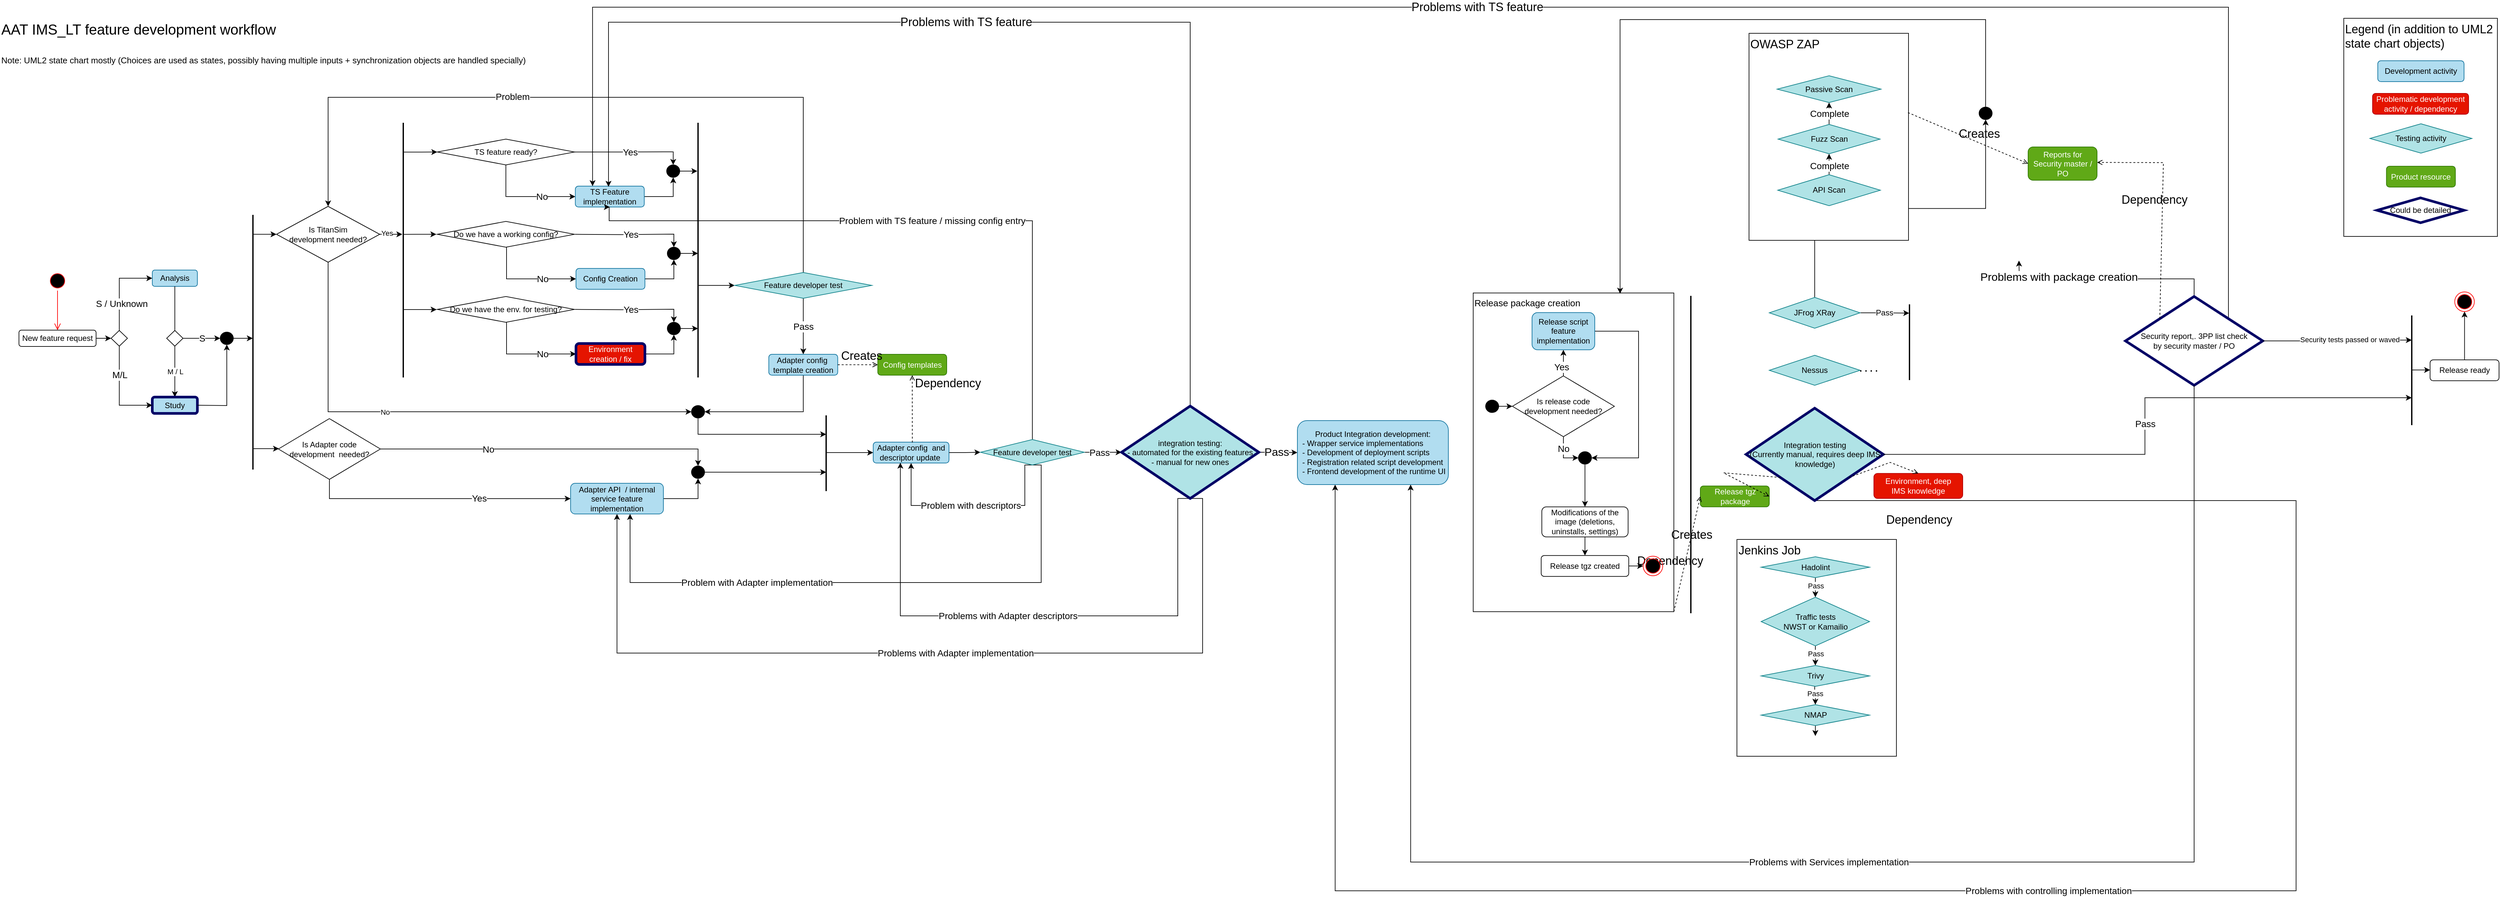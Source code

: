 <mxfile version="20.2.8" type="github">
  <diagram id="aZY60tM9DSrwA8k7-rqM" name="Page-1">
    <mxGraphModel dx="4088" dy="2283" grid="0" gridSize="10" guides="1" tooltips="1" connect="1" arrows="1" fold="1" page="1" pageScale="1" pageWidth="4681" pageHeight="3300" math="0" shadow="0">
      <root>
        <mxCell id="0" />
        <mxCell id="1" parent="0" />
        <mxCell id="3RkTKKcLDA4Z_BozuSQC-1" value="" style="ellipse;html=1;shape=startState;fillColor=#000000;strokeColor=#ff0000;" vertex="1" parent="1">
          <mxGeometry x="135" y="432" width="30" height="30" as="geometry" />
        </mxCell>
        <mxCell id="3RkTKKcLDA4Z_BozuSQC-2" value="" style="edgeStyle=orthogonalEdgeStyle;html=1;verticalAlign=bottom;endArrow=open;endSize=8;strokeColor=#ff0000;rounded=0;entryX=0.5;entryY=0;entryDx=0;entryDy=0;" edge="1" parent="1" source="3RkTKKcLDA4Z_BozuSQC-1" target="3RkTKKcLDA4Z_BozuSQC-4">
          <mxGeometry relative="1" as="geometry">
            <mxPoint x="172" y="540" as="targetPoint" />
          </mxGeometry>
        </mxCell>
        <mxCell id="3RkTKKcLDA4Z_BozuSQC-3" style="edgeStyle=orthogonalEdgeStyle;rounded=0;orthogonalLoop=1;jettySize=auto;html=1;exitX=1;exitY=0.5;exitDx=0;exitDy=0;entryX=0;entryY=0.5;entryDx=0;entryDy=0;" edge="1" parent="1" source="3RkTKKcLDA4Z_BozuSQC-4" target="3RkTKKcLDA4Z_BozuSQC-12">
          <mxGeometry relative="1" as="geometry" />
        </mxCell>
        <mxCell id="3RkTKKcLDA4Z_BozuSQC-4" value="New feature request" style="rounded=1;whiteSpace=wrap;html=1;" vertex="1" parent="1">
          <mxGeometry x="91" y="522.5" width="118" height="25" as="geometry" />
        </mxCell>
        <mxCell id="3RkTKKcLDA4Z_BozuSQC-5" value="M / L" style="edgeStyle=orthogonalEdgeStyle;rounded=0;orthogonalLoop=1;jettySize=auto;html=1;exitX=0.5;exitY=1;exitDx=0;exitDy=0;entryX=0.5;entryY=0;entryDx=0;entryDy=0;startArrow=none;" edge="1" parent="1" source="3RkTKKcLDA4Z_BozuSQC-149" target="3RkTKKcLDA4Z_BozuSQC-7">
          <mxGeometry relative="1" as="geometry" />
        </mxCell>
        <mxCell id="3RkTKKcLDA4Z_BozuSQC-6" value="Analysis" style="rounded=1;whiteSpace=wrap;html=1;fillColor=#b1ddf0;strokeColor=#10739e;" vertex="1" parent="1">
          <mxGeometry x="295" y="430.5" width="69" height="25" as="geometry" />
        </mxCell>
        <mxCell id="3RkTKKcLDA4Z_BozuSQC-7" value="Study" style="rounded=1;whiteSpace=wrap;html=1;fillColor=#b1ddf0;strokeColor=#000066;strokeWidth=4;" vertex="1" parent="1">
          <mxGeometry x="295" y="625" width="69" height="25" as="geometry" />
        </mxCell>
        <mxCell id="3RkTKKcLDA4Z_BozuSQC-8" style="edgeStyle=orthogonalEdgeStyle;rounded=0;orthogonalLoop=1;jettySize=auto;html=1;exitX=0.5;exitY=0;exitDx=0;exitDy=0;entryX=0;entryY=0.5;entryDx=0;entryDy=0;" edge="1" parent="1" source="3RkTKKcLDA4Z_BozuSQC-12" target="3RkTKKcLDA4Z_BozuSQC-6">
          <mxGeometry relative="1" as="geometry" />
        </mxCell>
        <mxCell id="3RkTKKcLDA4Z_BozuSQC-9" value="S / Unknown" style="edgeLabel;html=1;align=center;verticalAlign=middle;resizable=0;points=[];fontSize=14;" vertex="1" connectable="0" parent="3RkTKKcLDA4Z_BozuSQC-8">
          <mxGeometry x="0.109" y="1" relative="1" as="geometry">
            <mxPoint x="4" y="31" as="offset" />
          </mxGeometry>
        </mxCell>
        <mxCell id="3RkTKKcLDA4Z_BozuSQC-10" style="edgeStyle=orthogonalEdgeStyle;rounded=0;orthogonalLoop=1;jettySize=auto;html=1;exitX=0.5;exitY=1;exitDx=0;exitDy=0;entryX=0;entryY=0.5;entryDx=0;entryDy=0;" edge="1" parent="1" source="3RkTKKcLDA4Z_BozuSQC-12" target="3RkTKKcLDA4Z_BozuSQC-7">
          <mxGeometry relative="1" as="geometry" />
        </mxCell>
        <mxCell id="3RkTKKcLDA4Z_BozuSQC-11" value="M/L" style="edgeLabel;html=1;align=center;verticalAlign=middle;resizable=0;points=[];fontSize=14;" vertex="1" connectable="0" parent="3RkTKKcLDA4Z_BozuSQC-10">
          <mxGeometry x="-0.02" y="3" relative="1" as="geometry">
            <mxPoint x="-3" y="-25" as="offset" />
          </mxGeometry>
        </mxCell>
        <mxCell id="3RkTKKcLDA4Z_BozuSQC-12" value="" style="rhombus;whiteSpace=wrap;html=1;" vertex="1" parent="1">
          <mxGeometry x="232" y="523" width="25" height="24" as="geometry" />
        </mxCell>
        <mxCell id="3RkTKKcLDA4Z_BozuSQC-13" value="Yes" style="edgeStyle=orthogonalEdgeStyle;rounded=0;orthogonalLoop=1;jettySize=auto;html=1;exitX=1;exitY=0.5;exitDx=0;exitDy=0;entryX=0.5;entryY=0;entryDx=0;entryDy=0;fontSize=14;" edge="1" parent="1" source="3RkTKKcLDA4Z_BozuSQC-15" target="3RkTKKcLDA4Z_BozuSQC-45">
          <mxGeometry relative="1" as="geometry">
            <mxPoint x="1129" y="248.98" as="targetPoint" />
          </mxGeometry>
        </mxCell>
        <mxCell id="3RkTKKcLDA4Z_BozuSQC-14" value="No" style="edgeStyle=orthogonalEdgeStyle;rounded=0;orthogonalLoop=1;jettySize=auto;html=1;exitX=0.5;exitY=1;exitDx=0;exitDy=0;fontSize=14;entryX=0;entryY=0.5;entryDx=0;entryDy=0;" edge="1" parent="1" source="3RkTKKcLDA4Z_BozuSQC-15" target="3RkTKKcLDA4Z_BozuSQC-19">
          <mxGeometry x="0.333" relative="1" as="geometry">
            <mxPoint x="924" y="297" as="targetPoint" />
            <Array as="points">
              <mxPoint x="836" y="318" />
            </Array>
            <mxPoint as="offset" />
          </mxGeometry>
        </mxCell>
        <mxCell id="3RkTKKcLDA4Z_BozuSQC-15" value="TS feature ready?" style="rhombus;whiteSpace=wrap;html=1;" vertex="1" parent="1">
          <mxGeometry x="731" y="230" width="210" height="39.5" as="geometry" />
        </mxCell>
        <mxCell id="3RkTKKcLDA4Z_BozuSQC-16" style="edgeStyle=orthogonalEdgeStyle;rounded=0;orthogonalLoop=1;jettySize=auto;html=1;exitX=0.5;exitY=0.5;exitDx=0;exitDy=0;exitPerimeter=0;entryX=0;entryY=0.5;entryDx=0;entryDy=0;fontSize=14;" edge="1" parent="1" source="3RkTKKcLDA4Z_BozuSQC-17" target="3RkTKKcLDA4Z_BozuSQC-25">
          <mxGeometry relative="1" as="geometry">
            <Array as="points">
              <mxPoint x="1130" y="454" />
              <mxPoint x="1186" y="454" />
            </Array>
          </mxGeometry>
        </mxCell>
        <mxCell id="3RkTKKcLDA4Z_BozuSQC-17" value="" style="line;strokeWidth=2;direction=south;html=1;fontSize=14;" vertex="1" parent="1">
          <mxGeometry x="1125" y="205" width="10" height="390" as="geometry" />
        </mxCell>
        <mxCell id="3RkTKKcLDA4Z_BozuSQC-18" style="edgeStyle=orthogonalEdgeStyle;rounded=0;orthogonalLoop=1;jettySize=auto;html=1;exitX=1;exitY=0.5;exitDx=0;exitDy=0;entryX=0.5;entryY=1;entryDx=0;entryDy=0;fontSize=14;" edge="1" parent="1" source="3RkTKKcLDA4Z_BozuSQC-19" target="3RkTKKcLDA4Z_BozuSQC-45">
          <mxGeometry relative="1" as="geometry">
            <mxPoint x="1130" y="318.01" as="targetPoint" />
          </mxGeometry>
        </mxCell>
        <mxCell id="3RkTKKcLDA4Z_BozuSQC-19" value="TS Feature implementation" style="rounded=1;whiteSpace=wrap;html=1;fillColor=#b1ddf0;strokeColor=#10739e;" vertex="1" parent="1">
          <mxGeometry x="942.25" y="302" width="105.5" height="32" as="geometry" />
        </mxCell>
        <mxCell id="3RkTKKcLDA4Z_BozuSQC-20" value="Do we have a working config?" style="rhombus;whiteSpace=wrap;html=1;" vertex="1" parent="1">
          <mxGeometry x="731" y="356" width="210" height="39.5" as="geometry" />
        </mxCell>
        <mxCell id="3RkTKKcLDA4Z_BozuSQC-21" value="Do we have the env. for testing?" style="rhombus;whiteSpace=wrap;html=1;" vertex="1" parent="1">
          <mxGeometry x="731" y="471" width="210" height="39.5" as="geometry" />
        </mxCell>
        <mxCell id="3RkTKKcLDA4Z_BozuSQC-22" style="edgeStyle=orthogonalEdgeStyle;rounded=0;orthogonalLoop=1;jettySize=auto;html=1;exitX=0.5;exitY=0;exitDx=0;exitDy=0;fontSize=14;entryX=0.5;entryY=0;entryDx=0;entryDy=0;" edge="1" parent="1" source="3RkTKKcLDA4Z_BozuSQC-25" target="3RkTKKcLDA4Z_BozuSQC-139">
          <mxGeometry relative="1" as="geometry">
            <mxPoint x="563" y="332" as="targetPoint" />
            <Array as="points">
              <mxPoint x="1291" y="166" />
              <mxPoint x="564" y="166" />
            </Array>
          </mxGeometry>
        </mxCell>
        <mxCell id="3RkTKKcLDA4Z_BozuSQC-23" value="Problem" style="edgeLabel;html=1;align=center;verticalAlign=middle;resizable=0;points=[];fontSize=14;" vertex="1" connectable="0" parent="3RkTKKcLDA4Z_BozuSQC-22">
          <mxGeometry x="-0.276" y="2" relative="1" as="geometry">
            <mxPoint x="-293" y="-3" as="offset" />
          </mxGeometry>
        </mxCell>
        <mxCell id="3RkTKKcLDA4Z_BozuSQC-24" value="Pass" style="edgeStyle=orthogonalEdgeStyle;rounded=0;orthogonalLoop=1;jettySize=auto;html=1;exitX=0.5;exitY=1;exitDx=0;exitDy=0;entryX=0.5;entryY=0;entryDx=0;entryDy=0;fontSize=14;" edge="1" parent="1" source="3RkTKKcLDA4Z_BozuSQC-25" target="3RkTKKcLDA4Z_BozuSQC-27">
          <mxGeometry relative="1" as="geometry" />
        </mxCell>
        <mxCell id="3RkTKKcLDA4Z_BozuSQC-25" value="Feature developer test" style="rhombus;whiteSpace=wrap;html=1;fillColor=#b0e3e6;strokeColor=#0e8088;" vertex="1" parent="1">
          <mxGeometry x="1186" y="434.25" width="210" height="39.5" as="geometry" />
        </mxCell>
        <mxCell id="3RkTKKcLDA4Z_BozuSQC-26" style="edgeStyle=orthogonalEdgeStyle;rounded=0;orthogonalLoop=1;jettySize=auto;html=1;exitX=0.5;exitY=1;exitDx=0;exitDy=0;entryX=1;entryY=0.5;entryDx=0;entryDy=0;" edge="1" parent="1" source="3RkTKKcLDA4Z_BozuSQC-27" target="3RkTKKcLDA4Z_BozuSQC-141">
          <mxGeometry relative="1" as="geometry" />
        </mxCell>
        <mxCell id="3RkTKKcLDA4Z_BozuSQC-27" value="Adapter config&amp;nbsp; template creation" style="rounded=1;whiteSpace=wrap;html=1;fillColor=#b1ddf0;strokeColor=#10739e;" vertex="1" parent="1">
          <mxGeometry x="1238.25" y="559.5" width="105.5" height="32" as="geometry" />
        </mxCell>
        <mxCell id="3RkTKKcLDA4Z_BozuSQC-28" value="No" style="edgeStyle=orthogonalEdgeStyle;rounded=0;orthogonalLoop=1;jettySize=auto;html=1;exitX=1;exitY=0.5;exitDx=0;exitDy=0;fontSize=14;entryX=0.5;entryY=0;entryDx=0;entryDy=0;" edge="1" parent="1" source="3RkTKKcLDA4Z_BozuSQC-30" target="3RkTKKcLDA4Z_BozuSQC-61">
          <mxGeometry x="-0.355" relative="1" as="geometry">
            <mxPoint x="1434" y="704" as="targetPoint" />
            <mxPoint as="offset" />
          </mxGeometry>
        </mxCell>
        <mxCell id="3RkTKKcLDA4Z_BozuSQC-29" value="Yes" style="edgeStyle=orthogonalEdgeStyle;rounded=0;orthogonalLoop=1;jettySize=auto;html=1;exitX=0.5;exitY=1;exitDx=0;exitDy=0;entryX=0;entryY=0.5;entryDx=0;entryDy=0;fontSize=14;" edge="1" parent="1" source="3RkTKKcLDA4Z_BozuSQC-30" target="3RkTKKcLDA4Z_BozuSQC-32">
          <mxGeometry x="0.296" y="1" relative="1" as="geometry">
            <Array as="points">
              <mxPoint x="566" y="780" />
            </Array>
            <mxPoint as="offset" />
          </mxGeometry>
        </mxCell>
        <mxCell id="3RkTKKcLDA4Z_BozuSQC-30" value="Is Adapter code&lt;br&gt;development&amp;nbsp;&amp;nbsp;needed?" style="rhombus;whiteSpace=wrap;html=1;" vertex="1" parent="1">
          <mxGeometry x="488" y="658" width="156" height="93" as="geometry" />
        </mxCell>
        <mxCell id="3RkTKKcLDA4Z_BozuSQC-31" style="edgeStyle=orthogonalEdgeStyle;rounded=0;orthogonalLoop=1;jettySize=auto;html=1;exitX=1;exitY=0.5;exitDx=0;exitDy=0;fontSize=14;entryX=0.5;entryY=1;entryDx=0;entryDy=0;" edge="1" parent="1" source="3RkTKKcLDA4Z_BozuSQC-32" target="3RkTKKcLDA4Z_BozuSQC-61">
          <mxGeometry relative="1" as="geometry">
            <mxPoint x="1429" y="780" as="targetPoint" />
          </mxGeometry>
        </mxCell>
        <mxCell id="3RkTKKcLDA4Z_BozuSQC-32" value="Adapter API&amp;nbsp; / internal service feature implementation" style="rounded=1;whiteSpace=wrap;html=1;fillColor=#b1ddf0;strokeColor=#10739e;" vertex="1" parent="1">
          <mxGeometry x="935" y="757" width="142" height="47" as="geometry" />
        </mxCell>
        <mxCell id="3RkTKKcLDA4Z_BozuSQC-33" style="edgeStyle=orthogonalEdgeStyle;rounded=0;orthogonalLoop=1;jettySize=auto;html=1;exitX=0.5;exitY=0.5;exitDx=0;exitDy=0;exitPerimeter=0;entryX=0;entryY=0.5;entryDx=0;entryDy=0;fontSize=14;" edge="1" parent="1" source="3RkTKKcLDA4Z_BozuSQC-34" target="3RkTKKcLDA4Z_BozuSQC-35">
          <mxGeometry relative="1" as="geometry">
            <Array as="points">
              <mxPoint x="1326" y="710" />
            </Array>
          </mxGeometry>
        </mxCell>
        <mxCell id="3RkTKKcLDA4Z_BozuSQC-34" value="" style="line;strokeWidth=2;direction=south;html=1;fontSize=14;" vertex="1" parent="1">
          <mxGeometry x="1318" y="653" width="16" height="116" as="geometry" />
        </mxCell>
        <mxCell id="3RkTKKcLDA4Z_BozuSQC-35" value="Adapter config&amp;nbsp; and descriptor update&amp;nbsp;" style="rounded=1;whiteSpace=wrap;html=1;fillColor=#b1ddf0;strokeColor=#10739e;" vertex="1" parent="1">
          <mxGeometry x="1398" y="694" width="116" height="32" as="geometry" />
        </mxCell>
        <mxCell id="3RkTKKcLDA4Z_BozuSQC-36" style="edgeStyle=orthogonalEdgeStyle;rounded=0;orthogonalLoop=1;jettySize=auto;html=1;entryX=0;entryY=0.5;entryDx=0;entryDy=0;exitX=1;exitY=0.5;exitDx=0;exitDy=0;" edge="1" parent="1" source="3RkTKKcLDA4Z_BozuSQC-35" target="3RkTKKcLDA4Z_BozuSQC-41">
          <mxGeometry relative="1" as="geometry">
            <mxPoint x="1603" y="796.08" as="sourcePoint" />
          </mxGeometry>
        </mxCell>
        <mxCell id="3RkTKKcLDA4Z_BozuSQC-37" value="Pass" style="edgeStyle=orthogonalEdgeStyle;rounded=0;orthogonalLoop=1;jettySize=auto;html=1;exitX=1;exitY=0.5;exitDx=0;exitDy=0;fontSize=14;entryX=0;entryY=0.5;entryDx=0;entryDy=0;" edge="1" parent="1" source="3RkTKKcLDA4Z_BozuSQC-41" target="3RkTKKcLDA4Z_BozuSQC-171">
          <mxGeometry x="-0.207" relative="1" as="geometry">
            <mxPoint x="1824" y="710" as="targetPoint" />
            <mxPoint as="offset" />
          </mxGeometry>
        </mxCell>
        <mxCell id="3RkTKKcLDA4Z_BozuSQC-38" value="Problem with Adapter implementation" style="edgeStyle=orthogonalEdgeStyle;rounded=0;orthogonalLoop=1;jettySize=auto;html=1;exitX=0.5;exitY=1;exitDx=0;exitDy=0;fontSize=14;" edge="1" parent="1" source="3RkTKKcLDA4Z_BozuSQC-41">
          <mxGeometry x="0.356" relative="1" as="geometry">
            <mxPoint x="1026.0" y="804" as="targetPoint" />
            <Array as="points">
              <mxPoint x="1655" y="729" />
              <mxPoint x="1655" y="909" />
              <mxPoint x="1026" y="909" />
            </Array>
            <mxPoint as="offset" />
          </mxGeometry>
        </mxCell>
        <mxCell id="3RkTKKcLDA4Z_BozuSQC-39" value="Problem with TS feature / missing config entry" style="edgeStyle=orthogonalEdgeStyle;rounded=0;orthogonalLoop=1;jettySize=auto;html=1;exitX=0.5;exitY=0;exitDx=0;exitDy=0;fontSize=14;entryX=0.5;entryY=1;entryDx=0;entryDy=0;" edge="1" parent="1" source="3RkTKKcLDA4Z_BozuSQC-41" target="3RkTKKcLDA4Z_BozuSQC-19">
          <mxGeometry x="-0.028" relative="1" as="geometry">
            <mxPoint x="1603" y="690" as="sourcePoint" />
            <mxPoint x="994" y="383" as="targetPoint" />
            <Array as="points">
              <mxPoint x="1641" y="355" />
              <mxPoint x="994" y="355" />
              <mxPoint x="994" y="334" />
            </Array>
            <mxPoint x="-1" as="offset" />
          </mxGeometry>
        </mxCell>
        <mxCell id="3RkTKKcLDA4Z_BozuSQC-40" value="Problem with descriptors" style="edgeStyle=orthogonalEdgeStyle;rounded=0;orthogonalLoop=1;jettySize=auto;html=1;exitX=0.5;exitY=1;exitDx=0;exitDy=0;fontSize=14;entryX=0.5;entryY=1;entryDx=0;entryDy=0;" edge="1" parent="1" source="3RkTKKcLDA4Z_BozuSQC-41" target="3RkTKKcLDA4Z_BozuSQC-35">
          <mxGeometry relative="1" as="geometry">
            <mxPoint x="1421" y="725" as="targetPoint" />
            <Array as="points">
              <mxPoint x="1630" y="729" />
              <mxPoint x="1630" y="791" />
              <mxPoint x="1456" y="791" />
            </Array>
          </mxGeometry>
        </mxCell>
        <mxCell id="3RkTKKcLDA4Z_BozuSQC-41" value="Feature developer test" style="rhombus;whiteSpace=wrap;html=1;fillColor=#b0e3e6;strokeColor=#0e8088;" vertex="1" parent="1">
          <mxGeometry x="1562" y="690" width="159" height="39" as="geometry" />
        </mxCell>
        <mxCell id="3RkTKKcLDA4Z_BozuSQC-42" style="edgeStyle=orthogonalEdgeStyle;rounded=0;orthogonalLoop=1;jettySize=auto;html=1;exitX=1;exitY=0.5;exitDx=0;exitDy=0;entryX=0.354;entryY=0.527;entryDx=0;entryDy=0;entryPerimeter=0;" edge="1" parent="1" source="3RkTKKcLDA4Z_BozuSQC-43">
          <mxGeometry relative="1" as="geometry">
            <mxPoint x="448.73" y="535.06" as="targetPoint" />
            <Array as="points" />
          </mxGeometry>
        </mxCell>
        <mxCell id="3RkTKKcLDA4Z_BozuSQC-43" value="" style="shape=ellipse;html=1;fillColor=strokeColor;fontSize=18;fontColor=#ffffff;" vertex="1" parent="1">
          <mxGeometry x="399" y="525.5" width="20" height="19" as="geometry" />
        </mxCell>
        <mxCell id="3RkTKKcLDA4Z_BozuSQC-44" style="edgeStyle=orthogonalEdgeStyle;rounded=0;orthogonalLoop=1;jettySize=auto;html=1;exitX=1;exitY=0.5;exitDx=0;exitDy=0;fontSize=14;entryX=0.188;entryY=0.608;entryDx=0;entryDy=0;entryPerimeter=0;" edge="1" parent="1" source="3RkTKKcLDA4Z_BozuSQC-45" target="3RkTKKcLDA4Z_BozuSQC-17">
          <mxGeometry relative="1" as="geometry">
            <mxPoint x="1123.5" y="278.833" as="targetPoint" />
          </mxGeometry>
        </mxCell>
        <mxCell id="3RkTKKcLDA4Z_BozuSQC-45" value="" style="shape=ellipse;html=1;fillColor=strokeColor;fontSize=18;fontColor=#ffffff;" vertex="1" parent="1">
          <mxGeometry x="1082" y="269.5" width="20" height="19" as="geometry" />
        </mxCell>
        <mxCell id="3RkTKKcLDA4Z_BozuSQC-46" value="Yes" style="edgeStyle=orthogonalEdgeStyle;rounded=0;orthogonalLoop=1;jettySize=auto;html=1;exitX=1;exitY=0.5;exitDx=0;exitDy=0;entryX=0.5;entryY=0;entryDx=0;entryDy=0;fontSize=14;" edge="1" parent="1" target="3RkTKKcLDA4Z_BozuSQC-51">
          <mxGeometry relative="1" as="geometry">
            <mxPoint x="942" y="375.75" as="sourcePoint" />
            <mxPoint x="1130" y="374.98" as="targetPoint" />
          </mxGeometry>
        </mxCell>
        <mxCell id="3RkTKKcLDA4Z_BozuSQC-47" value="No" style="edgeStyle=orthogonalEdgeStyle;rounded=0;orthogonalLoop=1;jettySize=auto;html=1;exitX=0.5;exitY=1;exitDx=0;exitDy=0;fontSize=14;entryX=0;entryY=0.5;entryDx=0;entryDy=0;" edge="1" parent="1" target="3RkTKKcLDA4Z_BozuSQC-49">
          <mxGeometry x="0.333" relative="1" as="geometry">
            <mxPoint x="837" y="395.5" as="sourcePoint" />
            <mxPoint x="925" y="423" as="targetPoint" />
            <Array as="points">
              <mxPoint x="837" y="444" />
            </Array>
            <mxPoint as="offset" />
          </mxGeometry>
        </mxCell>
        <mxCell id="3RkTKKcLDA4Z_BozuSQC-48" style="edgeStyle=orthogonalEdgeStyle;rounded=0;orthogonalLoop=1;jettySize=auto;html=1;exitX=1;exitY=0.5;exitDx=0;exitDy=0;entryX=0.5;entryY=1;entryDx=0;entryDy=0;fontSize=14;" edge="1" parent="1" source="3RkTKKcLDA4Z_BozuSQC-49" target="3RkTKKcLDA4Z_BozuSQC-51">
          <mxGeometry relative="1" as="geometry">
            <mxPoint x="1131" y="444.01" as="targetPoint" />
          </mxGeometry>
        </mxCell>
        <mxCell id="3RkTKKcLDA4Z_BozuSQC-49" value="Config Creation" style="rounded=1;whiteSpace=wrap;html=1;fillColor=#b1ddf0;strokeColor=#10739e;" vertex="1" parent="1">
          <mxGeometry x="943.25" y="428" width="105.5" height="32" as="geometry" />
        </mxCell>
        <mxCell id="3RkTKKcLDA4Z_BozuSQC-50" style="edgeStyle=orthogonalEdgeStyle;rounded=0;orthogonalLoop=1;jettySize=auto;html=1;exitX=1;exitY=0.5;exitDx=0;exitDy=0;fontSize=14;entryX=0.188;entryY=0.608;entryDx=0;entryDy=0;entryPerimeter=0;" edge="1" parent="1" source="3RkTKKcLDA4Z_BozuSQC-51">
          <mxGeometry relative="1" as="geometry">
            <mxPoint x="1129.92" y="404.32" as="targetPoint" />
          </mxGeometry>
        </mxCell>
        <mxCell id="3RkTKKcLDA4Z_BozuSQC-51" value="" style="shape=ellipse;html=1;fillColor=strokeColor;fontSize=18;fontColor=#ffffff;" vertex="1" parent="1">
          <mxGeometry x="1083" y="395.5" width="20" height="19" as="geometry" />
        </mxCell>
        <mxCell id="3RkTKKcLDA4Z_BozuSQC-52" value="Yes" style="edgeStyle=orthogonalEdgeStyle;rounded=0;orthogonalLoop=1;jettySize=auto;html=1;exitX=1;exitY=0.5;exitDx=0;exitDy=0;entryX=0.5;entryY=0;entryDx=0;entryDy=0;fontSize=14;" edge="1" parent="1" target="3RkTKKcLDA4Z_BozuSQC-57">
          <mxGeometry relative="1" as="geometry">
            <mxPoint x="942" y="490.75" as="sourcePoint" />
            <mxPoint x="1130" y="489.98" as="targetPoint" />
          </mxGeometry>
        </mxCell>
        <mxCell id="3RkTKKcLDA4Z_BozuSQC-53" value="No" style="edgeStyle=orthogonalEdgeStyle;rounded=0;orthogonalLoop=1;jettySize=auto;html=1;exitX=0.5;exitY=1;exitDx=0;exitDy=0;fontSize=14;entryX=0;entryY=0.5;entryDx=0;entryDy=0;" edge="1" parent="1" target="3RkTKKcLDA4Z_BozuSQC-55">
          <mxGeometry x="0.333" relative="1" as="geometry">
            <mxPoint x="837" y="510.5" as="sourcePoint" />
            <mxPoint x="925" y="538" as="targetPoint" />
            <Array as="points">
              <mxPoint x="837" y="559" />
            </Array>
            <mxPoint as="offset" />
          </mxGeometry>
        </mxCell>
        <mxCell id="3RkTKKcLDA4Z_BozuSQC-54" style="edgeStyle=orthogonalEdgeStyle;rounded=0;orthogonalLoop=1;jettySize=auto;html=1;exitX=1;exitY=0.5;exitDx=0;exitDy=0;entryX=0.5;entryY=1;entryDx=0;entryDy=0;fontSize=14;" edge="1" parent="1" source="3RkTKKcLDA4Z_BozuSQC-55" target="3RkTKKcLDA4Z_BozuSQC-57">
          <mxGeometry relative="1" as="geometry">
            <mxPoint x="1131" y="559.01" as="targetPoint" />
          </mxGeometry>
        </mxCell>
        <mxCell id="3RkTKKcLDA4Z_BozuSQC-55" value="Environment creation / fix" style="rounded=1;whiteSpace=wrap;html=1;fillColor=#e51400;fontColor=#ffffff;strokeColor=#000066;strokeWidth=4;" vertex="1" parent="1">
          <mxGeometry x="943.25" y="543" width="105.5" height="32" as="geometry" />
        </mxCell>
        <mxCell id="3RkTKKcLDA4Z_BozuSQC-56" style="edgeStyle=orthogonalEdgeStyle;rounded=0;orthogonalLoop=1;jettySize=auto;html=1;exitX=1;exitY=0.5;exitDx=0;exitDy=0;fontSize=14;entryX=0.188;entryY=0.608;entryDx=0;entryDy=0;entryPerimeter=0;" edge="1" parent="1" source="3RkTKKcLDA4Z_BozuSQC-57">
          <mxGeometry relative="1" as="geometry">
            <mxPoint x="1129.92" y="519.32" as="targetPoint" />
          </mxGeometry>
        </mxCell>
        <mxCell id="3RkTKKcLDA4Z_BozuSQC-57" value="" style="shape=ellipse;html=1;fillColor=strokeColor;fontSize=18;fontColor=#ffffff;" vertex="1" parent="1">
          <mxGeometry x="1083" y="510.5" width="20" height="19" as="geometry" />
        </mxCell>
        <mxCell id="3RkTKKcLDA4Z_BozuSQC-58" value="" style="endArrow=classic;html=1;rounded=0;fontSize=14;exitX=1;exitY=0.5;exitDx=0;exitDy=0;entryX=0.5;entryY=1;entryDx=0;entryDy=0;" edge="1" parent="1" source="3RkTKKcLDA4Z_BozuSQC-7" target="3RkTKKcLDA4Z_BozuSQC-43">
          <mxGeometry width="50" height="50" relative="1" as="geometry">
            <mxPoint x="728" y="577" as="sourcePoint" />
            <mxPoint x="778" y="527" as="targetPoint" />
            <Array as="points">
              <mxPoint x="409" y="638" />
            </Array>
          </mxGeometry>
        </mxCell>
        <mxCell id="3RkTKKcLDA4Z_BozuSQC-59" value="S" style="endArrow=classic;html=1;rounded=0;fontSize=14;exitX=1;exitY=0.5;exitDx=0;exitDy=0;entryX=0;entryY=0.5;entryDx=0;entryDy=0;" edge="1" parent="1" source="3RkTKKcLDA4Z_BozuSQC-149" target="3RkTKKcLDA4Z_BozuSQC-43">
          <mxGeometry width="50" height="50" relative="1" as="geometry">
            <mxPoint x="728" y="577" as="sourcePoint" />
            <mxPoint x="448" y="524" as="targetPoint" />
          </mxGeometry>
        </mxCell>
        <mxCell id="3RkTKKcLDA4Z_BozuSQC-60" style="edgeStyle=orthogonalEdgeStyle;rounded=0;orthogonalLoop=1;jettySize=auto;html=1;exitX=1;exitY=0.5;exitDx=0;exitDy=0;entryX=0.75;entryY=0.5;entryDx=0;entryDy=0;entryPerimeter=0;fontSize=14;" edge="1" parent="1" source="3RkTKKcLDA4Z_BozuSQC-61" target="3RkTKKcLDA4Z_BozuSQC-34">
          <mxGeometry relative="1" as="geometry" />
        </mxCell>
        <mxCell id="3RkTKKcLDA4Z_BozuSQC-61" value="" style="shape=ellipse;html=1;fillColor=strokeColor;fontSize=18;fontColor=#ffffff;" vertex="1" parent="1">
          <mxGeometry x="1120" y="730.5" width="20" height="19" as="geometry" />
        </mxCell>
        <mxCell id="3RkTKKcLDA4Z_BozuSQC-63" value="Release package creation" style="rounded=0;html=1;align=left;horizontal=1;verticalAlign=top;whiteSpace=wrap;fontSize=14;" vertex="1" parent="1">
          <mxGeometry x="2316" y="465.62" width="307" height="488" as="geometry" />
        </mxCell>
        <mxCell id="3RkTKKcLDA4Z_BozuSQC-65" value="Release tgz package" style="rounded=1;whiteSpace=wrap;html=1;fillColor=#60a917;fontColor=#ffffff;strokeColor=#2D7600;" vertex="1" parent="1">
          <mxGeometry x="2663.5" y="761.12" width="105.5" height="32" as="geometry" />
        </mxCell>
        <mxCell id="3RkTKKcLDA4Z_BozuSQC-66" style="edgeStyle=orthogonalEdgeStyle;rounded=0;orthogonalLoop=1;jettySize=auto;html=1;exitX=1;exitY=0.5;exitDx=0;exitDy=0;fontSize=14;entryX=0;entryY=0.5;entryDx=0;entryDy=0;" edge="1" parent="1" source="3RkTKKcLDA4Z_BozuSQC-67" target="3RkTKKcLDA4Z_BozuSQC-144">
          <mxGeometry relative="1" as="geometry">
            <mxPoint x="2364.92" y="813.44" as="targetPoint" />
          </mxGeometry>
        </mxCell>
        <mxCell id="3RkTKKcLDA4Z_BozuSQC-67" value="" style="shape=ellipse;html=1;fillColor=strokeColor;fontSize=18;fontColor=#ffffff;" vertex="1" parent="1">
          <mxGeometry x="2335" y="629.62" width="20" height="19" as="geometry" />
        </mxCell>
        <mxCell id="3RkTKKcLDA4Z_BozuSQC-77" value="Fail" style="edgeStyle=orthogonalEdgeStyle;rounded=0;orthogonalLoop=1;jettySize=auto;html=1;exitX=0.5;exitY=0;exitDx=0;exitDy=0;entryX=0.5;entryY=1;entryDx=0;entryDy=0;" edge="1" parent="1" source="3RkTKKcLDA4Z_BozuSQC-79" target="3RkTKKcLDA4Z_BozuSQC-128">
          <mxGeometry relative="1" as="geometry" />
        </mxCell>
        <mxCell id="3RkTKKcLDA4Z_BozuSQC-78" value="Pass" style="edgeStyle=orthogonalEdgeStyle;rounded=0;orthogonalLoop=1;jettySize=auto;html=1;exitX=1;exitY=0.5;exitDx=0;exitDy=0;entryX=0.116;entryY=0.524;entryDx=0;entryDy=0;entryPerimeter=0;fontSize=12;" edge="1" parent="1" source="3RkTKKcLDA4Z_BozuSQC-79" target="3RkTKKcLDA4Z_BozuSQC-164">
          <mxGeometry relative="1" as="geometry" />
        </mxCell>
        <mxCell id="3RkTKKcLDA4Z_BozuSQC-79" value="JFrog XRay" style="rhombus;whiteSpace=wrap;html=1;fillColor=#b0e3e6;strokeColor=#0e8088;" vertex="1" parent="1">
          <mxGeometry x="2769" y="472.37" width="139" height="47.25" as="geometry" />
        </mxCell>
        <mxCell id="3RkTKKcLDA4Z_BozuSQC-84" value="OWASP ZAP" style="rounded=0;html=1;align=left;horizontal=1;verticalAlign=top;whiteSpace=wrap;fontSize=18;" vertex="1" parent="1">
          <mxGeometry x="2738" y="68" width="244" height="317" as="geometry" />
        </mxCell>
        <mxCell id="3RkTKKcLDA4Z_BozuSQC-87" value="Problems with TS feature" style="edgeStyle=orthogonalEdgeStyle;rounded=0;orthogonalLoop=1;jettySize=auto;html=1;exitX=1;exitY=0;exitDx=0;exitDy=0;entryX=0.25;entryY=0;entryDx=0;entryDy=0;fontSize=18;fontColor=none;" edge="1" parent="1" source="3RkTKKcLDA4Z_BozuSQC-90" target="3RkTKKcLDA4Z_BozuSQC-19">
          <mxGeometry relative="1" as="geometry">
            <Array as="points">
              <mxPoint x="3471" y="28" />
              <mxPoint x="969" y="28" />
            </Array>
          </mxGeometry>
        </mxCell>
        <mxCell id="3RkTKKcLDA4Z_BozuSQC-88" style="edgeStyle=orthogonalEdgeStyle;rounded=0;orthogonalLoop=1;jettySize=auto;html=1;exitX=0.5;exitY=0;exitDx=0;exitDy=0;fontSize=14;" edge="1" parent="1" source="3RkTKKcLDA4Z_BozuSQC-90">
          <mxGeometry relative="1" as="geometry">
            <mxPoint x="3151" y="416" as="targetPoint" />
          </mxGeometry>
        </mxCell>
        <mxCell id="3RkTKKcLDA4Z_BozuSQC-89" value="Problems with package creation" style="edgeLabel;html=1;align=center;verticalAlign=middle;resizable=0;points=[];fontSize=17;" vertex="1" connectable="0" parent="3RkTKKcLDA4Z_BozuSQC-88">
          <mxGeometry x="0.284" y="-3" relative="1" as="geometry">
            <mxPoint x="-27" y="1" as="offset" />
          </mxGeometry>
        </mxCell>
        <mxCell id="3RkTKKcLDA4Z_BozuSQC-90" value="Security report,. 3PP list check&lt;br&gt;by security master / PO" style="rhombus;whiteSpace=wrap;html=1;strokeColor=#000066;strokeWidth=4;" vertex="1" parent="1">
          <mxGeometry x="3314" y="471" width="210" height="136" as="geometry" />
        </mxCell>
        <mxCell id="3RkTKKcLDA4Z_BozuSQC-91" value="Problems with Services implementation" style="edgeStyle=orthogonalEdgeStyle;rounded=0;orthogonalLoop=1;jettySize=auto;html=1;fontSize=14;exitX=0.5;exitY=1;exitDx=0;exitDy=0;entryX=0.75;entryY=1;entryDx=0;entryDy=0;" edge="1" parent="1" source="3RkTKKcLDA4Z_BozuSQC-90" target="3RkTKKcLDA4Z_BozuSQC-173">
          <mxGeometry x="0.029" relative="1" as="geometry">
            <mxPoint x="3135" y="609" as="sourcePoint" />
            <mxPoint x="986" y="804" as="targetPoint" />
            <Array as="points">
              <mxPoint x="3419" y="1337" />
              <mxPoint x="2220" y="1337" />
            </Array>
            <mxPoint as="offset" />
          </mxGeometry>
        </mxCell>
        <mxCell id="3RkTKKcLDA4Z_BozuSQC-92" value="Reports for Security master / PO" style="rounded=1;whiteSpace=wrap;html=1;fillColor=#60a917;fontColor=#ffffff;strokeColor=#2D7600;" vertex="1" parent="1">
          <mxGeometry x="3165" y="242" width="105.5" height="51" as="geometry" />
        </mxCell>
        <mxCell id="3RkTKKcLDA4Z_BozuSQC-93" value="Problems with TS feature" style="edgeStyle=orthogonalEdgeStyle;rounded=0;orthogonalLoop=1;jettySize=auto;html=1;exitX=0.5;exitY=0;exitDx=0;exitDy=0;fontSize=18;fontColor=none;" edge="1" parent="1" source="3RkTKKcLDA4Z_BozuSQC-171">
          <mxGeometry x="0.076" relative="1" as="geometry">
            <mxPoint x="993" y="303" as="targetPoint" />
            <Array as="points">
              <mxPoint x="1883" y="51" />
              <mxPoint x="993" y="51" />
            </Array>
            <mxPoint x="3575.8" y="563" as="sourcePoint" />
            <mxPoint as="offset" />
          </mxGeometry>
        </mxCell>
        <mxCell id="3RkTKKcLDA4Z_BozuSQC-94" value="&lt;font style=&quot;font-size: 14px;&quot;&gt;Problems with controlling implementation&lt;/font&gt;" style="edgeStyle=orthogonalEdgeStyle;rounded=0;orthogonalLoop=1;jettySize=auto;html=1;exitX=0.5;exitY=1;exitDx=0;exitDy=0;entryX=0.25;entryY=1;entryDx=0;entryDy=0;" edge="1" parent="1" source="3RkTKKcLDA4Z_BozuSQC-95" target="3RkTKKcLDA4Z_BozuSQC-173">
          <mxGeometry relative="1" as="geometry">
            <Array as="points">
              <mxPoint x="3575" y="1381" />
              <mxPoint x="2105" y="1381" />
            </Array>
          </mxGeometry>
        </mxCell>
        <mxCell id="3RkTKKcLDA4Z_BozuSQC-95" value="Integration testing&lt;br&gt;(Currently manual, requires deep IMS knowledge)" style="rhombus;whiteSpace=wrap;html=1;fillColor=#b0e3e6;strokeColor=#000066;strokeWidth=4;" vertex="1" parent="1">
          <mxGeometry x="2733.5" y="642" width="210" height="141.5" as="geometry" />
        </mxCell>
        <mxCell id="3RkTKKcLDA4Z_BozuSQC-96" value="Problems with Adapter descriptors" style="edgeStyle=orthogonalEdgeStyle;rounded=0;orthogonalLoop=1;jettySize=auto;html=1;fontSize=14;exitX=0.5;exitY=1;exitDx=0;exitDy=0;entryX=0.358;entryY=0.984;entryDx=0;entryDy=0;entryPerimeter=0;" edge="1" parent="1" source="3RkTKKcLDA4Z_BozuSQC-171" target="3RkTKKcLDA4Z_BozuSQC-35">
          <mxGeometry x="0.07" relative="1" as="geometry">
            <mxPoint x="3372" y="661" as="sourcePoint" />
            <mxPoint x="1639.76" y="725.008" as="targetPoint" />
            <Array as="points">
              <mxPoint x="1864" y="780" />
              <mxPoint x="1864" y="960" />
              <mxPoint x="1439" y="960" />
            </Array>
            <mxPoint as="offset" />
          </mxGeometry>
        </mxCell>
        <mxCell id="3RkTKKcLDA4Z_BozuSQC-97" value="Problems with Adapter implementation" style="edgeStyle=orthogonalEdgeStyle;rounded=0;orthogonalLoop=1;jettySize=auto;html=1;fontSize=14;entryX=0.5;entryY=1;entryDx=0;entryDy=0;exitX=0.5;exitY=1;exitDx=0;exitDy=0;" edge="1" parent="1" source="3RkTKKcLDA4Z_BozuSQC-171" target="3RkTKKcLDA4Z_BozuSQC-32">
          <mxGeometry x="-0.071" relative="1" as="geometry">
            <mxPoint x="3575" y="696" as="sourcePoint" />
            <mxPoint x="1005.75" y="796" as="targetPoint" />
            <Array as="points">
              <mxPoint x="1902" y="780" />
              <mxPoint x="1902" y="1017" />
              <mxPoint x="1006" y="1017" />
            </Array>
            <mxPoint as="offset" />
          </mxGeometry>
        </mxCell>
        <mxCell id="3RkTKKcLDA4Z_BozuSQC-98" style="edgeStyle=orthogonalEdgeStyle;rounded=0;orthogonalLoop=1;jettySize=auto;html=1;exitX=1;exitY=0.5;exitDx=0;exitDy=0;entryX=0.225;entryY=0.5;entryDx=0;entryDy=0;entryPerimeter=0;fontSize=14;" edge="1" parent="1" source="3RkTKKcLDA4Z_BozuSQC-90" target="3RkTKKcLDA4Z_BozuSQC-101">
          <mxGeometry relative="1" as="geometry">
            <mxPoint x="3793" y="475.5" as="sourcePoint" />
            <Array as="points">
              <mxPoint x="3647" y="538" />
            </Array>
          </mxGeometry>
        </mxCell>
        <mxCell id="3RkTKKcLDA4Z_BozuSQC-99" value="Security tests passed or waved" style="edgeLabel;html=1;align=center;verticalAlign=middle;resizable=0;points=[];" vertex="1" connectable="0" parent="3RkTKKcLDA4Z_BozuSQC-98">
          <mxGeometry x="0.588" relative="1" as="geometry">
            <mxPoint x="-48" y="-1" as="offset" />
          </mxGeometry>
        </mxCell>
        <mxCell id="3RkTKKcLDA4Z_BozuSQC-100" style="edgeStyle=orthogonalEdgeStyle;rounded=0;orthogonalLoop=1;jettySize=auto;html=1;exitX=0.5;exitY=0.5;exitDx=0;exitDy=0;exitPerimeter=0;entryX=0;entryY=0.485;entryDx=0;entryDy=0;fontSize=14;entryPerimeter=0;" edge="1" parent="1" target="3RkTKKcLDA4Z_BozuSQC-104">
          <mxGeometry relative="1" as="geometry">
            <mxPoint x="3782" y="593.5" as="targetPoint" />
            <Array as="points" />
            <mxPoint x="3753.0" y="583.5" as="sourcePoint" />
          </mxGeometry>
        </mxCell>
        <mxCell id="3RkTKKcLDA4Z_BozuSQC-101" value="" style="line;strokeWidth=2;direction=south;html=1;fontSize=14;" vertex="1" parent="1">
          <mxGeometry x="3744" y="500" width="16" height="168" as="geometry" />
        </mxCell>
        <mxCell id="3RkTKKcLDA4Z_BozuSQC-102" value="Pass" style="edgeStyle=orthogonalEdgeStyle;rounded=0;orthogonalLoop=1;jettySize=auto;html=1;exitX=1;exitY=0.5;exitDx=0;exitDy=0;entryX=0.75;entryY=0.5;entryDx=0;entryDy=0;entryPerimeter=0;fontSize=14;" edge="1" parent="1" source="3RkTKKcLDA4Z_BozuSQC-95" target="3RkTKKcLDA4Z_BozuSQC-101">
          <mxGeometry relative="1" as="geometry">
            <mxPoint x="3642" y="624" as="sourcePoint" />
          </mxGeometry>
        </mxCell>
        <mxCell id="3RkTKKcLDA4Z_BozuSQC-103" style="edgeStyle=orthogonalEdgeStyle;rounded=0;orthogonalLoop=1;jettySize=auto;html=1;exitX=0.5;exitY=0;exitDx=0;exitDy=0;entryX=0.5;entryY=1;entryDx=0;entryDy=0;fontSize=14;" edge="1" parent="1" source="3RkTKKcLDA4Z_BozuSQC-104" target="3RkTKKcLDA4Z_BozuSQC-155">
          <mxGeometry relative="1" as="geometry" />
        </mxCell>
        <mxCell id="3RkTKKcLDA4Z_BozuSQC-104" value="Release ready" style="rounded=1;whiteSpace=wrap;html=1;" vertex="1" parent="1">
          <mxGeometry x="3780" y="568" width="105.5" height="32" as="geometry" />
        </mxCell>
        <mxCell id="3RkTKKcLDA4Z_BozuSQC-105" value="" style="endArrow=open;html=1;rounded=0;align=center;verticalAlign=bottom;dashed=1;endFill=0;labelBackgroundColor=none;fontSize=18;fontColor=none;entryX=1;entryY=0.5;entryDx=0;entryDy=0;exitX=0;exitY=1;exitDx=0;exitDy=0;" edge="1" parent="1" source="3RkTKKcLDA4Z_BozuSQC-95" target="3RkTKKcLDA4Z_BozuSQC-65">
          <mxGeometry relative="1" as="geometry">
            <mxPoint x="3357" y="712.33" as="sourcePoint" />
            <mxPoint x="3517" y="712.33" as="targetPoint" />
            <Array as="points">
              <mxPoint x="2699" y="741" />
            </Array>
          </mxGeometry>
        </mxCell>
        <mxCell id="3RkTKKcLDA4Z_BozuSQC-106" value="Dependency" style="resizable=0;html=1;align=center;verticalAlign=top;labelBackgroundColor=none;rounded=0;fontSize=18;fontColor=none;" connectable="0" vertex="1" parent="3RkTKKcLDA4Z_BozuSQC-105">
          <mxGeometry relative="1" as="geometry">
            <mxPoint x="-87" y="118" as="offset" />
          </mxGeometry>
        </mxCell>
        <mxCell id="3RkTKKcLDA4Z_BozuSQC-107" value="Creates" style="html=1;verticalAlign=bottom;labelBackgroundColor=none;endArrow=open;endFill=0;dashed=1;rounded=0;fontSize=18;fontColor=none;entryX=0;entryY=0.5;entryDx=0;entryDy=0;startArrow=none;exitX=1;exitY=1;exitDx=0;exitDy=0;" edge="1" parent="1" source="3RkTKKcLDA4Z_BozuSQC-63" target="3RkTKKcLDA4Z_BozuSQC-65">
          <mxGeometry x="0.188" y="-3" width="160" relative="1" as="geometry">
            <mxPoint x="3055" y="622" as="sourcePoint" />
            <mxPoint x="3119" y="622" as="targetPoint" />
            <mxPoint as="offset" />
          </mxGeometry>
        </mxCell>
        <mxCell id="3RkTKKcLDA4Z_BozuSQC-108" value="Creates" style="html=1;verticalAlign=bottom;labelBackgroundColor=none;endArrow=open;endFill=0;dashed=1;rounded=0;fontSize=18;fontColor=none;entryX=0;entryY=0.5;entryDx=0;entryDy=0;exitX=0.997;exitY=0.383;exitDx=0;exitDy=0;exitPerimeter=0;" edge="1" parent="1" source="3RkTKKcLDA4Z_BozuSQC-84" target="3RkTKKcLDA4Z_BozuSQC-92">
          <mxGeometry x="0.181" width="160" relative="1" as="geometry">
            <mxPoint x="3055" y="444" as="sourcePoint" />
            <mxPoint x="3119.0" y="444" as="targetPoint" />
            <mxPoint as="offset" />
          </mxGeometry>
        </mxCell>
        <mxCell id="3RkTKKcLDA4Z_BozuSQC-109" value="" style="endArrow=open;html=1;rounded=0;align=center;verticalAlign=bottom;dashed=1;endFill=0;labelBackgroundColor=none;fontSize=18;fontColor=none;entryX=1.001;entryY=0.465;entryDx=0;entryDy=0;entryPerimeter=0;exitX=0;exitY=0;exitDx=0;exitDy=0;" edge="1" parent="1" source="3RkTKKcLDA4Z_BozuSQC-90" target="3RkTKKcLDA4Z_BozuSQC-92">
          <mxGeometry relative="1" as="geometry">
            <mxPoint x="3479.75" y="446.5" as="sourcePoint" />
            <mxPoint x="3217" y="444" as="targetPoint" />
            <Array as="points">
              <mxPoint x="3372" y="266" />
            </Array>
          </mxGeometry>
        </mxCell>
        <mxCell id="3RkTKKcLDA4Z_BozuSQC-110" value="Dependency" style="resizable=0;html=1;align=center;verticalAlign=top;labelBackgroundColor=none;rounded=0;fontSize=18;fontColor=none;" connectable="0" vertex="1" parent="3RkTKKcLDA4Z_BozuSQC-109">
          <mxGeometry relative="1" as="geometry">
            <mxPoint x="-13" y="-29" as="offset" />
          </mxGeometry>
        </mxCell>
        <mxCell id="3RkTKKcLDA4Z_BozuSQC-111" value="Config templates" style="rounded=1;whiteSpace=wrap;html=1;fillColor=#60a917;fontColor=#ffffff;strokeColor=#2D7600;" vertex="1" parent="1">
          <mxGeometry x="1405" y="559.5" width="105.5" height="32" as="geometry" />
        </mxCell>
        <mxCell id="3RkTKKcLDA4Z_BozuSQC-112" value="Creates" style="html=1;verticalAlign=bottom;labelBackgroundColor=none;endArrow=open;endFill=0;dashed=1;rounded=0;fontSize=18;fontColor=none;entryX=0;entryY=0.5;entryDx=0;entryDy=0;exitX=1;exitY=0.5;exitDx=0;exitDy=0;" edge="1" parent="1" source="3RkTKKcLDA4Z_BozuSQC-27" target="3RkTKKcLDA4Z_BozuSQC-111">
          <mxGeometry x="0.193" width="160" relative="1" as="geometry">
            <mxPoint x="1343.75" y="574.5" as="sourcePoint" />
            <mxPoint x="1407.75" y="574.5" as="targetPoint" />
            <mxPoint as="offset" />
          </mxGeometry>
        </mxCell>
        <mxCell id="3RkTKKcLDA4Z_BozuSQC-113" value="" style="endArrow=open;html=1;rounded=0;align=center;verticalAlign=bottom;dashed=1;endFill=0;labelBackgroundColor=none;fontSize=18;fontColor=none;entryX=0.5;entryY=1;entryDx=0;entryDy=0;exitX=0.516;exitY=0.02;exitDx=0;exitDy=0;exitPerimeter=0;" edge="1" parent="1" source="3RkTKKcLDA4Z_BozuSQC-35" target="3RkTKKcLDA4Z_BozuSQC-111">
          <mxGeometry relative="1" as="geometry">
            <mxPoint x="1614.25" y="644.0" as="sourcePoint" />
            <mxPoint x="1358.0" y="641.25" as="targetPoint" />
            <Array as="points" />
          </mxGeometry>
        </mxCell>
        <mxCell id="3RkTKKcLDA4Z_BozuSQC-114" value="Dependency" style="resizable=0;html=1;align=center;verticalAlign=top;labelBackgroundColor=none;rounded=0;fontSize=18;fontColor=none;" connectable="0" vertex="1" parent="3RkTKKcLDA4Z_BozuSQC-113">
          <mxGeometry relative="1" as="geometry">
            <mxPoint x="54" y="-56" as="offset" />
          </mxGeometry>
        </mxCell>
        <mxCell id="3RkTKKcLDA4Z_BozuSQC-118" value="Passive Scan" style="rhombus;whiteSpace=wrap;html=1;fillColor=#b0e3e6;strokeColor=#0e8088;" vertex="1" parent="1">
          <mxGeometry x="2781" y="133" width="159" height="41" as="geometry" />
        </mxCell>
        <mxCell id="3RkTKKcLDA4Z_BozuSQC-119" value="Complete" style="edgeStyle=orthogonalEdgeStyle;rounded=0;orthogonalLoop=1;jettySize=auto;html=1;exitX=0.5;exitY=0;exitDx=0;exitDy=0;entryX=0.5;entryY=1;entryDx=0;entryDy=0;fontSize=14;" edge="1" parent="1" source="3RkTKKcLDA4Z_BozuSQC-121" target="3RkTKKcLDA4Z_BozuSQC-118">
          <mxGeometry relative="1" as="geometry" />
        </mxCell>
        <mxCell id="3RkTKKcLDA4Z_BozuSQC-121" value="Fuzz Scan" style="rhombus;whiteSpace=wrap;html=1;fillColor=#b0e3e6;strokeColor=#0e8088;" vertex="1" parent="1">
          <mxGeometry x="2782.5" y="207.5" width="156" height="45" as="geometry" />
        </mxCell>
        <mxCell id="3RkTKKcLDA4Z_BozuSQC-122" value="Complete" style="edgeStyle=orthogonalEdgeStyle;rounded=0;orthogonalLoop=1;jettySize=auto;html=1;entryX=0.5;entryY=1;entryDx=0;entryDy=0;fontSize=14;" edge="1" parent="1" source="3RkTKKcLDA4Z_BozuSQC-124" target="3RkTKKcLDA4Z_BozuSQC-121">
          <mxGeometry x="0.229" relative="1" as="geometry">
            <mxPoint x="2860.5" y="284.5" as="sourcePoint" />
            <mxPoint x="2860.5" y="252.5" as="targetPoint" />
            <mxPoint as="offset" />
          </mxGeometry>
        </mxCell>
        <mxCell id="3RkTKKcLDA4Z_BozuSQC-124" value="API Scan" style="rhombus;whiteSpace=wrap;html=1;fillColor=#b0e3e6;strokeColor=#0e8088;" vertex="1" parent="1">
          <mxGeometry x="2782" y="284.5" width="157" height="47.5" as="geometry" />
        </mxCell>
        <mxCell id="3RkTKKcLDA4Z_BozuSQC-180" style="edgeStyle=orthogonalEdgeStyle;rounded=0;orthogonalLoop=1;jettySize=auto;html=1;exitX=1;exitY=0.5;exitDx=0;exitDy=0;entryX=0;entryY=0.5;entryDx=0;entryDy=0;" edge="1" parent="1" source="3RkTKKcLDA4Z_BozuSQC-126" target="3RkTKKcLDA4Z_BozuSQC-154">
          <mxGeometry relative="1" as="geometry" />
        </mxCell>
        <mxCell id="3RkTKKcLDA4Z_BozuSQC-126" value="Release tgz created" style="rounded=1;whiteSpace=wrap;html=1;" vertex="1" parent="1">
          <mxGeometry x="2420" y="867.62" width="134" height="32" as="geometry" />
        </mxCell>
        <mxCell id="3RkTKKcLDA4Z_BozuSQC-127" style="edgeStyle=orthogonalEdgeStyle;rounded=0;orthogonalLoop=1;jettySize=auto;html=1;exitX=0.5;exitY=0;exitDx=0;exitDy=0;entryX=0.732;entryY=0.002;entryDx=0;entryDy=0;entryPerimeter=0;" edge="1" parent="1" source="3RkTKKcLDA4Z_BozuSQC-128" target="3RkTKKcLDA4Z_BozuSQC-63">
          <mxGeometry relative="1" as="geometry">
            <Array as="points">
              <mxPoint x="3100" y="47" />
              <mxPoint x="2541" y="47" />
            </Array>
          </mxGeometry>
        </mxCell>
        <mxCell id="3RkTKKcLDA4Z_BozuSQC-128" value="" style="shape=ellipse;html=1;fillColor=strokeColor;fontSize=18;fontColor=#ffffff;" vertex="1" parent="1">
          <mxGeometry x="3090" y="181" width="20" height="19" as="geometry" />
        </mxCell>
        <mxCell id="3RkTKKcLDA4Z_BozuSQC-129" value="Nessus" style="rhombus;whiteSpace=wrap;html=1;fillColor=#b0e3e6;strokeColor=#0e8088;" vertex="1" parent="1">
          <mxGeometry x="2769" y="561" width="139" height="46" as="geometry" />
        </mxCell>
        <mxCell id="3RkTKKcLDA4Z_BozuSQC-130" style="edgeStyle=orthogonalEdgeStyle;rounded=0;orthogonalLoop=1;jettySize=auto;html=1;exitX=0.25;exitY=0.5;exitDx=0;exitDy=0;exitPerimeter=0;entryX=0;entryY=0.5;entryDx=0;entryDy=0;" edge="1" parent="1" source="3RkTKKcLDA4Z_BozuSQC-132" target="3RkTKKcLDA4Z_BozuSQC-139">
          <mxGeometry relative="1" as="geometry">
            <Array as="points">
              <mxPoint x="449" y="376" />
            </Array>
          </mxGeometry>
        </mxCell>
        <mxCell id="3RkTKKcLDA4Z_BozuSQC-131" style="edgeStyle=orthogonalEdgeStyle;rounded=0;orthogonalLoop=1;jettySize=auto;html=1;exitX=0.932;exitY=0.513;exitDx=0;exitDy=0;exitPerimeter=0;" edge="1" parent="1" source="3RkTKKcLDA4Z_BozuSQC-132" target="3RkTKKcLDA4Z_BozuSQC-30">
          <mxGeometry relative="1" as="geometry">
            <Array as="points">
              <mxPoint x="449" y="704" />
            </Array>
          </mxGeometry>
        </mxCell>
        <mxCell id="3RkTKKcLDA4Z_BozuSQC-132" value="" style="line;strokeWidth=2;direction=south;html=1;fontSize=14;" vertex="1" parent="1">
          <mxGeometry x="444" y="346" width="10" height="390" as="geometry" />
        </mxCell>
        <mxCell id="3RkTKKcLDA4Z_BozuSQC-133" style="edgeStyle=orthogonalEdgeStyle;rounded=0;orthogonalLoop=1;jettySize=auto;html=1;exitX=0.115;exitY=0.495;exitDx=0;exitDy=0;exitPerimeter=0;entryX=0;entryY=0.5;entryDx=0;entryDy=0;" edge="1" parent="1" source="3RkTKKcLDA4Z_BozuSQC-136" target="3RkTKKcLDA4Z_BozuSQC-15">
          <mxGeometry relative="1" as="geometry">
            <Array as="points" />
          </mxGeometry>
        </mxCell>
        <mxCell id="3RkTKKcLDA4Z_BozuSQC-134" style="edgeStyle=orthogonalEdgeStyle;rounded=0;orthogonalLoop=1;jettySize=auto;html=1;exitX=0.438;exitY=0.541;exitDx=0;exitDy=0;exitPerimeter=0;entryX=-0.007;entryY=0.5;entryDx=0;entryDy=0;entryPerimeter=0;" edge="1" parent="1" source="3RkTKKcLDA4Z_BozuSQC-136" target="3RkTKKcLDA4Z_BozuSQC-20">
          <mxGeometry relative="1" as="geometry">
            <Array as="points" />
          </mxGeometry>
        </mxCell>
        <mxCell id="3RkTKKcLDA4Z_BozuSQC-135" style="edgeStyle=orthogonalEdgeStyle;rounded=0;orthogonalLoop=1;jettySize=auto;html=1;exitX=0.75;exitY=0.5;exitDx=0;exitDy=0;exitPerimeter=0;" edge="1" parent="1" source="3RkTKKcLDA4Z_BozuSQC-136">
          <mxGeometry relative="1" as="geometry">
            <mxPoint x="730" y="491.0" as="targetPoint" />
            <Array as="points">
              <mxPoint x="679" y="491" />
            </Array>
          </mxGeometry>
        </mxCell>
        <mxCell id="3RkTKKcLDA4Z_BozuSQC-136" value="" style="line;strokeWidth=2;direction=south;html=1;fontSize=14;" vertex="1" parent="1">
          <mxGeometry x="674" y="205" width="10" height="390" as="geometry" />
        </mxCell>
        <mxCell id="3RkTKKcLDA4Z_BozuSQC-137" value="Yes" style="edgeStyle=orthogonalEdgeStyle;rounded=0;orthogonalLoop=1;jettySize=auto;html=1;exitX=1;exitY=0.5;exitDx=0;exitDy=0;entryX=0.437;entryY=0.65;entryDx=0;entryDy=0;entryPerimeter=0;" edge="1" parent="1" source="3RkTKKcLDA4Z_BozuSQC-139" target="3RkTKKcLDA4Z_BozuSQC-136">
          <mxGeometry x="-0.37" y="2" relative="1" as="geometry">
            <mxPoint as="offset" />
          </mxGeometry>
        </mxCell>
        <mxCell id="3RkTKKcLDA4Z_BozuSQC-138" value="No" style="edgeStyle=orthogonalEdgeStyle;rounded=0;orthogonalLoop=1;jettySize=auto;html=1;exitX=0.5;exitY=1;exitDx=0;exitDy=0;entryX=0;entryY=0.5;entryDx=0;entryDy=0;" edge="1" parent="1" source="3RkTKKcLDA4Z_BozuSQC-139" target="3RkTKKcLDA4Z_BozuSQC-141">
          <mxGeometry x="-0.195" relative="1" as="geometry">
            <mxPoint as="offset" />
          </mxGeometry>
        </mxCell>
        <mxCell id="3RkTKKcLDA4Z_BozuSQC-139" value="Is TitanSim&lt;br&gt;development needed?" style="rhombus;whiteSpace=wrap;html=1;" vertex="1" parent="1">
          <mxGeometry x="485" y="333" width="158" height="85.5" as="geometry" />
        </mxCell>
        <mxCell id="3RkTKKcLDA4Z_BozuSQC-140" style="edgeStyle=orthogonalEdgeStyle;rounded=0;orthogonalLoop=1;jettySize=auto;html=1;exitX=0.5;exitY=1;exitDx=0;exitDy=0;entryX=0.25;entryY=0.5;entryDx=0;entryDy=0;entryPerimeter=0;" edge="1" parent="1" source="3RkTKKcLDA4Z_BozuSQC-141" target="3RkTKKcLDA4Z_BozuSQC-34">
          <mxGeometry relative="1" as="geometry" />
        </mxCell>
        <mxCell id="3RkTKKcLDA4Z_BozuSQC-141" value="" style="shape=ellipse;html=1;fillColor=strokeColor;fontSize=18;fontColor=#ffffff;" vertex="1" parent="1">
          <mxGeometry x="1120" y="638" width="20" height="19" as="geometry" />
        </mxCell>
        <mxCell id="3RkTKKcLDA4Z_BozuSQC-142" value="No" style="edgeStyle=orthogonalEdgeStyle;rounded=0;orthogonalLoop=1;jettySize=auto;html=1;exitX=0.5;exitY=1;exitDx=0;exitDy=0;fontSize=14;entryX=0;entryY=0.5;entryDx=0;entryDy=0;" edge="1" parent="1" source="3RkTKKcLDA4Z_BozuSQC-144" target="3RkTKKcLDA4Z_BozuSQC-148">
          <mxGeometry x="-0.355" relative="1" as="geometry">
            <mxPoint x="3324" y="638.62" as="targetPoint" />
            <mxPoint as="offset" />
            <Array as="points">
              <mxPoint x="2454" y="685.62" />
              <mxPoint x="2454" y="718.62" />
            </Array>
          </mxGeometry>
        </mxCell>
        <mxCell id="3RkTKKcLDA4Z_BozuSQC-143" value="Yes" style="edgeStyle=orthogonalEdgeStyle;rounded=0;orthogonalLoop=1;jettySize=auto;html=1;exitX=0.5;exitY=0;exitDx=0;exitDy=0;entryX=0.5;entryY=1;entryDx=0;entryDy=0;fontSize=14;" edge="1" parent="1" source="3RkTKKcLDA4Z_BozuSQC-144" target="3RkTKKcLDA4Z_BozuSQC-146">
          <mxGeometry x="-0.256" y="3" relative="1" as="geometry">
            <Array as="points" />
            <mxPoint y="1" as="offset" />
          </mxGeometry>
        </mxCell>
        <mxCell id="3RkTKKcLDA4Z_BozuSQC-144" value="Is release code&lt;br&gt;development needed?" style="rhombus;whiteSpace=wrap;html=1;" vertex="1" parent="1">
          <mxGeometry x="2376" y="592.62" width="156" height="93" as="geometry" />
        </mxCell>
        <mxCell id="3RkTKKcLDA4Z_BozuSQC-145" style="edgeStyle=orthogonalEdgeStyle;rounded=0;orthogonalLoop=1;jettySize=auto;html=1;exitX=1;exitY=0.5;exitDx=0;exitDy=0;fontSize=14;entryX=1;entryY=0.5;entryDx=0;entryDy=0;" edge="1" parent="1" source="3RkTKKcLDA4Z_BozuSQC-146" target="3RkTKKcLDA4Z_BozuSQC-148">
          <mxGeometry relative="1" as="geometry">
            <mxPoint x="3319" y="714.62" as="targetPoint" />
            <Array as="points">
              <mxPoint x="2569" y="524" />
              <mxPoint x="2569" y="718" />
            </Array>
          </mxGeometry>
        </mxCell>
        <mxCell id="3RkTKKcLDA4Z_BozuSQC-146" value="Release script feature implementation" style="rounded=1;whiteSpace=wrap;html=1;fillColor=#b1ddf0;strokeColor=#10739e;" vertex="1" parent="1">
          <mxGeometry x="2406" y="495.62" width="96" height="57" as="geometry" />
        </mxCell>
        <mxCell id="3RkTKKcLDA4Z_BozuSQC-147" style="edgeStyle=orthogonalEdgeStyle;rounded=0;orthogonalLoop=1;jettySize=auto;html=1;exitX=0.5;exitY=1;exitDx=0;exitDy=0;entryX=0.5;entryY=0;entryDx=0;entryDy=0;" edge="1" parent="1" source="3RkTKKcLDA4Z_BozuSQC-148" target="3RkTKKcLDA4Z_BozuSQC-161">
          <mxGeometry relative="1" as="geometry">
            <mxPoint x="2487.0" y="717.12" as="targetPoint" />
          </mxGeometry>
        </mxCell>
        <mxCell id="3RkTKKcLDA4Z_BozuSQC-148" value="" style="shape=ellipse;html=1;fillColor=strokeColor;fontSize=18;fontColor=#ffffff;" vertex="1" parent="1">
          <mxGeometry x="2477" y="708.62" width="20" height="19" as="geometry" />
        </mxCell>
        <mxCell id="3RkTKKcLDA4Z_BozuSQC-149" value="" style="rhombus;whiteSpace=wrap;html=1;" vertex="1" parent="1">
          <mxGeometry x="317" y="523" width="25" height="24" as="geometry" />
        </mxCell>
        <mxCell id="3RkTKKcLDA4Z_BozuSQC-150" value="" style="edgeStyle=orthogonalEdgeStyle;rounded=0;orthogonalLoop=1;jettySize=auto;html=1;exitX=0.5;exitY=1;exitDx=0;exitDy=0;entryX=0.5;entryY=0;entryDx=0;entryDy=0;endArrow=none;" edge="1" parent="1" source="3RkTKKcLDA4Z_BozuSQC-6" target="3RkTKKcLDA4Z_BozuSQC-149">
          <mxGeometry relative="1" as="geometry">
            <mxPoint x="329.5" y="455.5" as="sourcePoint" />
            <mxPoint x="329.5" y="625" as="targetPoint" />
          </mxGeometry>
        </mxCell>
        <mxCell id="3RkTKKcLDA4Z_BozuSQC-154" value="" style="ellipse;html=1;shape=endState;fillColor=#000000;strokeColor=#ff0000;fontSize=14;" vertex="1" parent="1">
          <mxGeometry x="2576" y="868.62" width="30" height="30" as="geometry" />
        </mxCell>
        <mxCell id="3RkTKKcLDA4Z_BozuSQC-155" value="" style="ellipse;html=1;shape=endState;fillColor=#000000;strokeColor=#ff0000;fontSize=14;" vertex="1" parent="1">
          <mxGeometry x="3817.75" y="464" width="30" height="30" as="geometry" />
        </mxCell>
        <mxCell id="3RkTKKcLDA4Z_BozuSQC-156" value="Legend (in addition to UML2 state chart objects)" style="rounded=0;html=1;align=left;horizontal=1;verticalAlign=top;whiteSpace=wrap;fontSize=18;" vertex="1" parent="1">
          <mxGeometry x="3648" y="45" width="235" height="334" as="geometry" />
        </mxCell>
        <mxCell id="3RkTKKcLDA4Z_BozuSQC-157" value="Development activity" style="rounded=1;whiteSpace=wrap;html=1;fillColor=#b1ddf0;strokeColor=#10739e;" vertex="1" parent="1">
          <mxGeometry x="3700" y="110" width="132" height="32" as="geometry" />
        </mxCell>
        <mxCell id="3RkTKKcLDA4Z_BozuSQC-158" value="Testing activity" style="rhombus;whiteSpace=wrap;html=1;fillColor=#b0e3e6;strokeColor=#0e8088;" vertex="1" parent="1">
          <mxGeometry x="3688" y="206.5" width="156" height="45" as="geometry" />
        </mxCell>
        <mxCell id="3RkTKKcLDA4Z_BozuSQC-159" value="Product resource" style="rounded=1;whiteSpace=wrap;html=1;fillColor=#60a917;fontColor=#ffffff;strokeColor=#2D7600;" vertex="1" parent="1">
          <mxGeometry x="3713.25" y="271.5" width="105.5" height="32" as="geometry" />
        </mxCell>
        <mxCell id="3RkTKKcLDA4Z_BozuSQC-160" value="Problematic development activity / dependency" style="rounded=1;whiteSpace=wrap;html=1;fillColor=#e51400;fontColor=#ffffff;strokeColor=#B20000;" vertex="1" parent="1">
          <mxGeometry x="3692" y="160" width="147" height="32" as="geometry" />
        </mxCell>
        <mxCell id="3RkTKKcLDA4Z_BozuSQC-174" style="edgeStyle=orthogonalEdgeStyle;rounded=0;orthogonalLoop=1;jettySize=auto;html=1;exitX=0.5;exitY=1;exitDx=0;exitDy=0;" edge="1" parent="1" source="3RkTKKcLDA4Z_BozuSQC-161" target="3RkTKKcLDA4Z_BozuSQC-126">
          <mxGeometry relative="1" as="geometry" />
        </mxCell>
        <mxCell id="3RkTKKcLDA4Z_BozuSQC-161" value="Modifications of the image (deletions, uninstalls, settings)" style="rounded=1;whiteSpace=wrap;html=1;" vertex="1" parent="1">
          <mxGeometry x="2421" y="793.12" width="132" height="46" as="geometry" />
        </mxCell>
        <mxCell id="3RkTKKcLDA4Z_BozuSQC-162" value="" style="endArrow=none;dashed=1;html=1;dashPattern=1 3;strokeWidth=2;rounded=0;fontSize=14;exitX=1;exitY=0.5;exitDx=0;exitDy=0;" edge="1" parent="1">
          <mxGeometry width="50" height="50" relative="1" as="geometry">
            <mxPoint x="2908" y="585" as="sourcePoint" />
            <mxPoint x="2934.5" y="585" as="targetPoint" />
          </mxGeometry>
        </mxCell>
        <mxCell id="3RkTKKcLDA4Z_BozuSQC-164" value="" style="line;strokeWidth=2;direction=south;html=1;fontSize=14;" vertex="1" parent="1">
          <mxGeometry x="2975.5" y="483" width="16" height="116" as="geometry" />
        </mxCell>
        <mxCell id="3RkTKKcLDA4Z_BozuSQC-165" value="Could be detailed" style="rhombus;whiteSpace=wrap;html=1;strokeColor=#000066;strokeWidth=4;" vertex="1" parent="1">
          <mxGeometry x="3699" y="320" width="133" height="38" as="geometry" />
        </mxCell>
        <mxCell id="3RkTKKcLDA4Z_BozuSQC-166" value="&lt;font style=&quot;font-size: 22px;&quot;&gt;AAT IMS_LT feature development workflow&lt;/font&gt;&lt;br&gt;&lt;font style=&quot;&quot;&gt;&lt;br&gt;&lt;font style=&quot;font-size: 13px;&quot;&gt;Note: UML2 state chart mostly (Choices are used as states, possibly having multiple inputs + synchronization objects are handled specially)&lt;/font&gt;&lt;/font&gt;" style="rounded=0;html=1;align=left;horizontal=1;verticalAlign=top;whiteSpace=wrap;fontSize=18;strokeColor=none;" vertex="1" parent="1">
          <mxGeometry x="62" y="43" width="835" height="88" as="geometry" />
        </mxCell>
        <mxCell id="3RkTKKcLDA4Z_BozuSQC-167" value="Environment, deep &lt;br&gt;IMS knowledge" style="rounded=1;whiteSpace=wrap;html=1;fillColor=#e51400;fontColor=#ffffff;strokeColor=#B20000;" vertex="1" parent="1">
          <mxGeometry x="2929" y="741.87" width="136" height="38.38" as="geometry" />
        </mxCell>
        <mxCell id="3RkTKKcLDA4Z_BozuSQC-168" value="" style="endArrow=open;html=1;rounded=0;align=center;verticalAlign=bottom;dashed=1;endFill=0;labelBackgroundColor=none;fontSize=18;fontColor=none;entryX=0.5;entryY=0;entryDx=0;entryDy=0;exitX=1;exitY=1;exitDx=0;exitDy=0;" edge="1" parent="1" source="3RkTKKcLDA4Z_BozuSQC-95" target="3RkTKKcLDA4Z_BozuSQC-167">
          <mxGeometry relative="1" as="geometry">
            <mxPoint x="3532.5" y="671.125" as="sourcePoint" />
            <mxPoint x="3229.5" y="730" as="targetPoint" />
            <Array as="points">
              <mxPoint x="2954" y="725" />
            </Array>
          </mxGeometry>
        </mxCell>
        <mxCell id="3RkTKKcLDA4Z_BozuSQC-169" value="Dependency" style="resizable=0;html=1;align=center;verticalAlign=top;labelBackgroundColor=none;rounded=0;fontSize=18;fontColor=none;" connectable="0" vertex="1" parent="3RkTKKcLDA4Z_BozuSQC-168">
          <mxGeometry relative="1" as="geometry">
            <mxPoint x="54" y="67" as="offset" />
          </mxGeometry>
        </mxCell>
        <mxCell id="3RkTKKcLDA4Z_BozuSQC-170" value="Pass" style="edgeStyle=orthogonalEdgeStyle;rounded=0;orthogonalLoop=1;jettySize=auto;html=1;exitX=1;exitY=0.5;exitDx=0;exitDy=0;entryX=0;entryY=0.5;entryDx=0;entryDy=0;fontSize=17;" edge="1" parent="1" source="3RkTKKcLDA4Z_BozuSQC-171" target="3RkTKKcLDA4Z_BozuSQC-173">
          <mxGeometry x="-0.092" relative="1" as="geometry">
            <mxPoint as="offset" />
          </mxGeometry>
        </mxCell>
        <mxCell id="3RkTKKcLDA4Z_BozuSQC-171" value="integration testing:&lt;br&gt;- automated for the existing features&lt;br&gt;- manual for new ones" style="rhombus;whiteSpace=wrap;html=1;fillColor=#b0e3e6;strokeColor=#000066;strokeWidth=4;" vertex="1" parent="1">
          <mxGeometry x="1778" y="638.75" width="210" height="141.5" as="geometry" />
        </mxCell>
        <mxCell id="3RkTKKcLDA4Z_BozuSQC-173" value="Product Integration development:&lt;br&gt;&lt;div style=&quot;text-align: left;&quot;&gt;&lt;span style=&quot;background-color: initial;&quot;&gt;&amp;nbsp;- Wrapper service implementations&lt;/span&gt;&lt;br&gt;&lt;/div&gt;&lt;div style=&quot;text-align: left;&quot;&gt;&lt;span style=&quot;background-color: initial;&quot;&gt;&amp;nbsp;- Development of deployment scripts&lt;/span&gt;&lt;/div&gt;&lt;div style=&quot;text-align: left;&quot;&gt;&lt;span style=&quot;background-color: initial;&quot;&gt;&amp;nbsp;- Registration related script development&lt;/span&gt;&lt;/div&gt;&lt;div style=&quot;text-align: left;&quot;&gt;&lt;span style=&quot;background-color: initial;&quot;&gt;&amp;nbsp;- Frontend development of the runtime UI&lt;/span&gt;&lt;/div&gt;" style="rounded=1;whiteSpace=wrap;html=1;fillColor=#b1ddf0;strokeColor=#10739e;" vertex="1" parent="1">
          <mxGeometry x="2047" y="661" width="231" height="98" as="geometry" />
        </mxCell>
        <mxCell id="3RkTKKcLDA4Z_BozuSQC-153" value="" style="line;strokeWidth=2;direction=south;html=1;fontSize=14;" vertex="1" parent="1">
          <mxGeometry x="2641" y="470" width="16" height="486" as="geometry" />
        </mxCell>
        <mxCell id="3RkTKKcLDA4Z_BozuSQC-185" value="Jenkins Job" style="rounded=0;html=1;align=left;horizontal=1;verticalAlign=top;whiteSpace=wrap;fontSize=18;" vertex="1" parent="1">
          <mxGeometry x="2719.5" y="843" width="244" height="332" as="geometry" />
        </mxCell>
        <mxCell id="3RkTKKcLDA4Z_BozuSQC-186" value="Pass" style="edgeStyle=orthogonalEdgeStyle;rounded=0;orthogonalLoop=1;jettySize=auto;html=1;exitX=0.5;exitY=1;exitDx=0;exitDy=0;" edge="1" parent="1" source="3RkTKKcLDA4Z_BozuSQC-187" target="3RkTKKcLDA4Z_BozuSQC-189">
          <mxGeometry x="0.3" relative="1" as="geometry">
            <mxPoint as="offset" />
          </mxGeometry>
        </mxCell>
        <mxCell id="3RkTKKcLDA4Z_BozuSQC-187" value="Hadolint" style="rhombus;whiteSpace=wrap;html=1;fillColor=#b0e3e6;strokeColor=#0e8088;" vertex="1" parent="1">
          <mxGeometry x="2756.5" y="869.5" width="166" height="32" as="geometry" />
        </mxCell>
        <mxCell id="3RkTKKcLDA4Z_BozuSQC-188" value="Pass" style="edgeStyle=orthogonalEdgeStyle;rounded=0;orthogonalLoop=1;jettySize=auto;html=1;exitX=0.5;exitY=1;exitDx=0;exitDy=0;entryX=0.5;entryY=0;entryDx=0;entryDy=0;" edge="1" parent="1" source="3RkTKKcLDA4Z_BozuSQC-189" target="3RkTKKcLDA4Z_BozuSQC-191">
          <mxGeometry x="-0.2" relative="1" as="geometry">
            <mxPoint as="offset" />
          </mxGeometry>
        </mxCell>
        <mxCell id="3RkTKKcLDA4Z_BozuSQC-189" value="Traffic tests&lt;br&gt;NWST or Kamailio" style="rhombus;whiteSpace=wrap;html=1;fillColor=#b0e3e6;strokeColor=#0e8088;" vertex="1" parent="1">
          <mxGeometry x="2756.5" y="931.5" width="166" height="74.5" as="geometry" />
        </mxCell>
        <mxCell id="3RkTKKcLDA4Z_BozuSQC-190" value="Pass" style="edgeStyle=orthogonalEdgeStyle;rounded=0;orthogonalLoop=1;jettySize=auto;html=1;exitX=0.5;exitY=1;exitDx=0;exitDy=0;entryX=0.5;entryY=0;entryDx=0;entryDy=0;" edge="1" parent="1" source="3RkTKKcLDA4Z_BozuSQC-191" target="3RkTKKcLDA4Z_BozuSQC-193">
          <mxGeometry x="-0.2" relative="1" as="geometry">
            <Array as="points">
              <mxPoint x="2838.5" y="1068" />
              <mxPoint x="2838.5" y="1082" />
              <mxPoint x="2839.5" y="1082" />
            </Array>
            <mxPoint as="offset" />
          </mxGeometry>
        </mxCell>
        <mxCell id="3RkTKKcLDA4Z_BozuSQC-191" value="Trivy" style="rhombus;whiteSpace=wrap;html=1;fillColor=#b0e3e6;strokeColor=#0e8088;" vertex="1" parent="1">
          <mxGeometry x="2756.5" y="1036" width="166" height="32" as="geometry" />
        </mxCell>
        <mxCell id="3RkTKKcLDA4Z_BozuSQC-192" style="edgeStyle=orthogonalEdgeStyle;rounded=0;orthogonalLoop=1;jettySize=auto;html=1;exitX=0.5;exitY=1;exitDx=0;exitDy=0;entryX=0.5;entryY=0;entryDx=0;entryDy=0;fontSize=18;" edge="1" parent="1" source="3RkTKKcLDA4Z_BozuSQC-193">
          <mxGeometry relative="1" as="geometry">
            <mxPoint x="2839.5" y="1144.0" as="targetPoint" />
          </mxGeometry>
        </mxCell>
        <mxCell id="3RkTKKcLDA4Z_BozuSQC-193" value="NMAP" style="rhombus;whiteSpace=wrap;html=1;fillColor=#b0e3e6;strokeColor=#0e8088;" vertex="1" parent="1">
          <mxGeometry x="2756.5" y="1096" width="166" height="32" as="geometry" />
        </mxCell>
      </root>
    </mxGraphModel>
  </diagram>
</mxfile>
